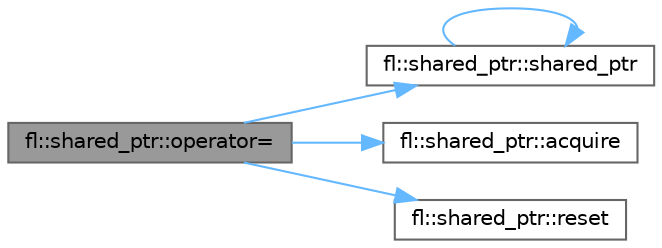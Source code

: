 digraph "fl::shared_ptr::operator="
{
 // INTERACTIVE_SVG=YES
 // LATEX_PDF_SIZE
  bgcolor="transparent";
  edge [fontname=Helvetica,fontsize=10,labelfontname=Helvetica,labelfontsize=10];
  node [fontname=Helvetica,fontsize=10,shape=box,height=0.2,width=0.4];
  rankdir="LR";
  Node1 [id="Node000001",label="fl::shared_ptr::operator=",height=0.2,width=0.4,color="gray40", fillcolor="grey60", style="filled", fontcolor="black",tooltip=" "];
  Node1 -> Node2 [id="edge1_Node000001_Node000002",color="steelblue1",style="solid",tooltip=" "];
  Node2 [id="Node000002",label="fl::shared_ptr::shared_ptr",height=0.2,width=0.4,color="grey40", fillcolor="white", style="filled",URL="$d1/d74/classfl_1_1shared__ptr_ab2104fa6e839672da3c30400e8325e52.html#ab2104fa6e839672da3c30400e8325e52",tooltip=" "];
  Node2 -> Node2 [id="edge2_Node000002_Node000002",color="steelblue1",style="solid",tooltip=" "];
  Node1 -> Node3 [id="edge3_Node000001_Node000003",color="steelblue1",style="solid",tooltip=" "];
  Node3 [id="Node000003",label="fl::shared_ptr::acquire",height=0.2,width=0.4,color="grey40", fillcolor="white", style="filled",URL="$d1/d74/classfl_1_1shared__ptr_abfa119eb5abce844b3bc564454b2a791.html#abfa119eb5abce844b3bc564454b2a791",tooltip=" "];
  Node1 -> Node4 [id="edge4_Node000001_Node000004",color="steelblue1",style="solid",tooltip=" "];
  Node4 [id="Node000004",label="fl::shared_ptr::reset",height=0.2,width=0.4,color="grey40", fillcolor="white", style="filled",URL="$d1/d74/classfl_1_1shared__ptr_a71321b21f57411326bdf08e13dcb2fbd.html#a71321b21f57411326bdf08e13dcb2fbd",tooltip=" "];
}

